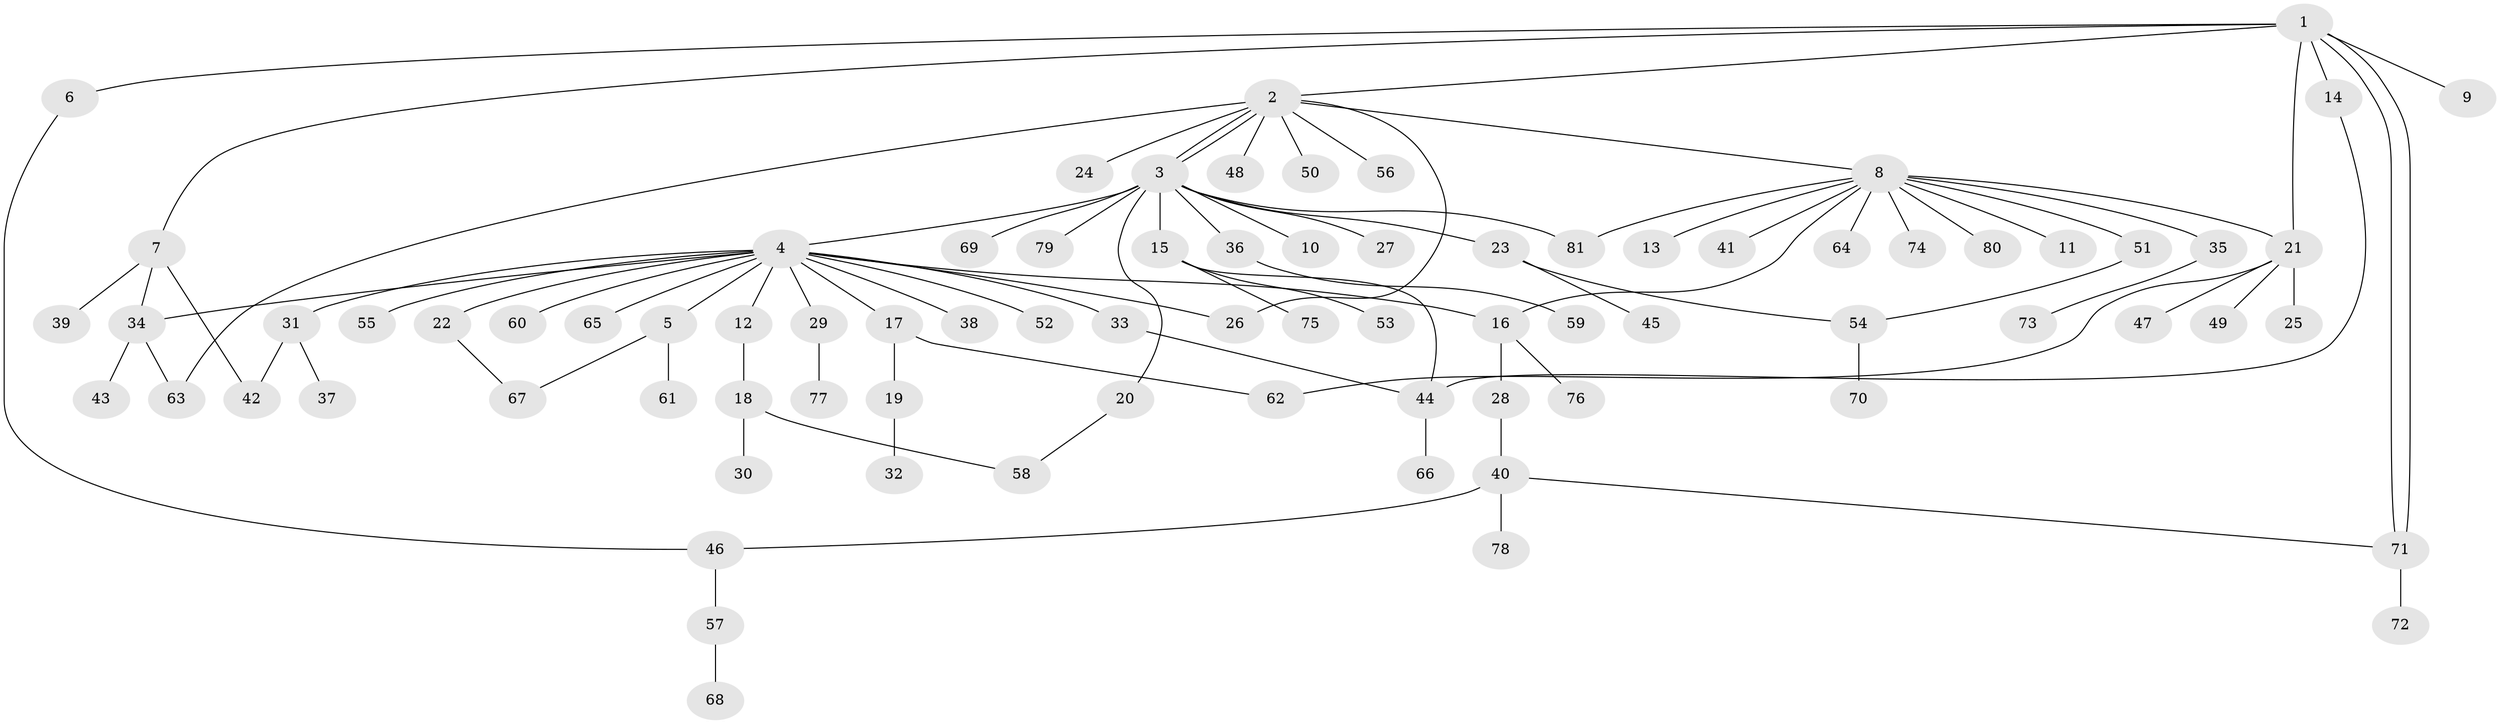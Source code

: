 // coarse degree distribution, {7: 0.016666666666666666, 9: 0.016666666666666666, 12: 0.016666666666666666, 18: 0.016666666666666666, 2: 0.23333333333333334, 3: 0.13333333333333333, 4: 0.03333333333333333, 11: 0.016666666666666666, 1: 0.5, 5: 0.016666666666666666}
// Generated by graph-tools (version 1.1) at 2025/41/03/06/25 10:41:45]
// undirected, 81 vertices, 97 edges
graph export_dot {
graph [start="1"]
  node [color=gray90,style=filled];
  1;
  2;
  3;
  4;
  5;
  6;
  7;
  8;
  9;
  10;
  11;
  12;
  13;
  14;
  15;
  16;
  17;
  18;
  19;
  20;
  21;
  22;
  23;
  24;
  25;
  26;
  27;
  28;
  29;
  30;
  31;
  32;
  33;
  34;
  35;
  36;
  37;
  38;
  39;
  40;
  41;
  42;
  43;
  44;
  45;
  46;
  47;
  48;
  49;
  50;
  51;
  52;
  53;
  54;
  55;
  56;
  57;
  58;
  59;
  60;
  61;
  62;
  63;
  64;
  65;
  66;
  67;
  68;
  69;
  70;
  71;
  72;
  73;
  74;
  75;
  76;
  77;
  78;
  79;
  80;
  81;
  1 -- 2;
  1 -- 6;
  1 -- 7;
  1 -- 9;
  1 -- 14;
  1 -- 21;
  1 -- 71;
  1 -- 71;
  2 -- 3;
  2 -- 3;
  2 -- 8;
  2 -- 24;
  2 -- 26;
  2 -- 48;
  2 -- 50;
  2 -- 56;
  2 -- 63;
  3 -- 4;
  3 -- 10;
  3 -- 15;
  3 -- 20;
  3 -- 23;
  3 -- 27;
  3 -- 36;
  3 -- 69;
  3 -- 79;
  3 -- 81;
  4 -- 5;
  4 -- 12;
  4 -- 16;
  4 -- 17;
  4 -- 22;
  4 -- 26;
  4 -- 29;
  4 -- 31;
  4 -- 33;
  4 -- 34;
  4 -- 38;
  4 -- 52;
  4 -- 55;
  4 -- 60;
  4 -- 65;
  5 -- 61;
  5 -- 67;
  6 -- 46;
  7 -- 34;
  7 -- 39;
  7 -- 42;
  8 -- 11;
  8 -- 13;
  8 -- 16;
  8 -- 21;
  8 -- 35;
  8 -- 41;
  8 -- 51;
  8 -- 64;
  8 -- 74;
  8 -- 80;
  8 -- 81;
  12 -- 18;
  14 -- 44;
  15 -- 44;
  15 -- 53;
  15 -- 75;
  16 -- 28;
  16 -- 76;
  17 -- 19;
  17 -- 62;
  18 -- 30;
  18 -- 58;
  19 -- 32;
  20 -- 58;
  21 -- 25;
  21 -- 47;
  21 -- 49;
  21 -- 62;
  22 -- 67;
  23 -- 45;
  23 -- 54;
  28 -- 40;
  29 -- 77;
  31 -- 37;
  31 -- 42;
  33 -- 44;
  34 -- 43;
  34 -- 63;
  35 -- 73;
  36 -- 59;
  40 -- 46;
  40 -- 71;
  40 -- 78;
  44 -- 66;
  46 -- 57;
  51 -- 54;
  54 -- 70;
  57 -- 68;
  71 -- 72;
}
